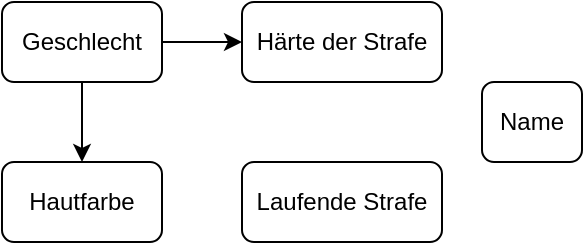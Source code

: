 <mxfile version="18.0.7" type="device"><diagram id="C5RBs43oDa-KdzZeNtuy" name="Page-1"><mxGraphModel dx="1422" dy="794" grid="1" gridSize="10" guides="1" tooltips="1" connect="1" arrows="1" fold="1" page="1" pageScale="1" pageWidth="827" pageHeight="1169" math="0" shadow="0"><root><mxCell id="WIyWlLk6GJQsqaUBKTNV-0"/><mxCell id="WIyWlLk6GJQsqaUBKTNV-1" parent="WIyWlLk6GJQsqaUBKTNV-0"/><mxCell id="_my_9MDsPZlMkuxsygQW-2" value="" style="edgeStyle=orthogonalEdgeStyle;rounded=0;orthogonalLoop=1;jettySize=auto;html=1;" parent="WIyWlLk6GJQsqaUBKTNV-1" source="_my_9MDsPZlMkuxsygQW-0" target="_my_9MDsPZlMkuxsygQW-1" edge="1"><mxGeometry relative="1" as="geometry"/></mxCell><mxCell id="_my_9MDsPZlMkuxsygQW-11" value="" style="edgeStyle=orthogonalEdgeStyle;rounded=0;orthogonalLoop=1;jettySize=auto;html=1;" parent="WIyWlLk6GJQsqaUBKTNV-1" source="_my_9MDsPZlMkuxsygQW-0" target="_my_9MDsPZlMkuxsygQW-3" edge="1"><mxGeometry relative="1" as="geometry"/></mxCell><mxCell id="_my_9MDsPZlMkuxsygQW-0" value="Geschlecht" style="rounded=1;whiteSpace=wrap;html=1;" parent="WIyWlLk6GJQsqaUBKTNV-1" vertex="1"><mxGeometry x="260" y="160" width="80" height="40" as="geometry"/></mxCell><mxCell id="_my_9MDsPZlMkuxsygQW-1" value="Hautfarbe" style="rounded=1;whiteSpace=wrap;html=1;" parent="WIyWlLk6GJQsqaUBKTNV-1" vertex="1"><mxGeometry x="260" y="240" width="80" height="40" as="geometry"/></mxCell><mxCell id="_my_9MDsPZlMkuxsygQW-3" value="Härte der Strafe" style="rounded=1;whiteSpace=wrap;html=1;" parent="WIyWlLk6GJQsqaUBKTNV-1" vertex="1"><mxGeometry x="380" y="160" width="100" height="40" as="geometry"/></mxCell><mxCell id="_my_9MDsPZlMkuxsygQW-5" value="Laufende Strafe" style="rounded=1;whiteSpace=wrap;html=1;" parent="WIyWlLk6GJQsqaUBKTNV-1" vertex="1"><mxGeometry x="380" y="240" width="100" height="40" as="geometry"/></mxCell><mxCell id="shE88ZxwKfkrHtXv1Vtd-0" value="Name" style="rounded=1;whiteSpace=wrap;html=1;" vertex="1" parent="WIyWlLk6GJQsqaUBKTNV-1"><mxGeometry x="500" y="200" width="50" height="40" as="geometry"/></mxCell></root></mxGraphModel></diagram></mxfile>